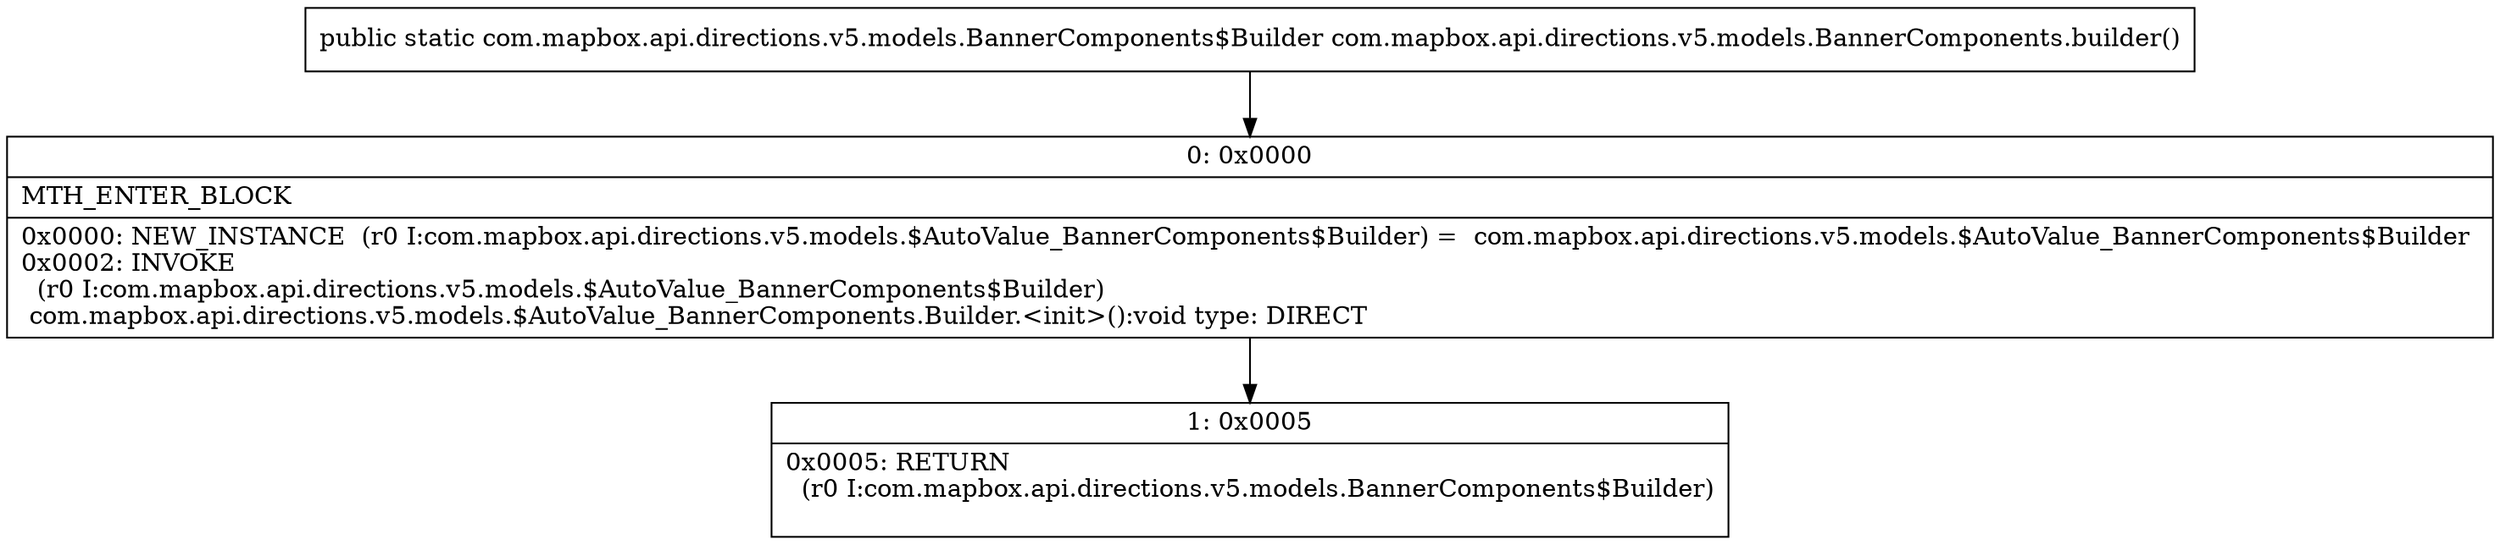 digraph "CFG forcom.mapbox.api.directions.v5.models.BannerComponents.builder()Lcom\/mapbox\/api\/directions\/v5\/models\/BannerComponents$Builder;" {
Node_0 [shape=record,label="{0\:\ 0x0000|MTH_ENTER_BLOCK\l|0x0000: NEW_INSTANCE  (r0 I:com.mapbox.api.directions.v5.models.$AutoValue_BannerComponents$Builder) =  com.mapbox.api.directions.v5.models.$AutoValue_BannerComponents$Builder \l0x0002: INVOKE  \l  (r0 I:com.mapbox.api.directions.v5.models.$AutoValue_BannerComponents$Builder)\l com.mapbox.api.directions.v5.models.$AutoValue_BannerComponents.Builder.\<init\>():void type: DIRECT \l}"];
Node_1 [shape=record,label="{1\:\ 0x0005|0x0005: RETURN  \l  (r0 I:com.mapbox.api.directions.v5.models.BannerComponents$Builder)\l \l}"];
MethodNode[shape=record,label="{public static com.mapbox.api.directions.v5.models.BannerComponents$Builder com.mapbox.api.directions.v5.models.BannerComponents.builder() }"];
MethodNode -> Node_0;
Node_0 -> Node_1;
}

